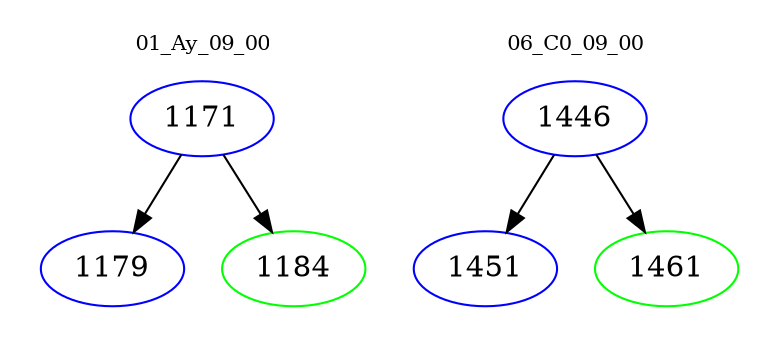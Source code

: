 digraph{
subgraph cluster_0 {
color = white
label = "01_Ay_09_00";
fontsize=10;
T0_1171 [label="1171", color="blue"]
T0_1171 -> T0_1179 [color="black"]
T0_1179 [label="1179", color="blue"]
T0_1171 -> T0_1184 [color="black"]
T0_1184 [label="1184", color="green"]
}
subgraph cluster_1 {
color = white
label = "06_C0_09_00";
fontsize=10;
T1_1446 [label="1446", color="blue"]
T1_1446 -> T1_1451 [color="black"]
T1_1451 [label="1451", color="blue"]
T1_1446 -> T1_1461 [color="black"]
T1_1461 [label="1461", color="green"]
}
}
